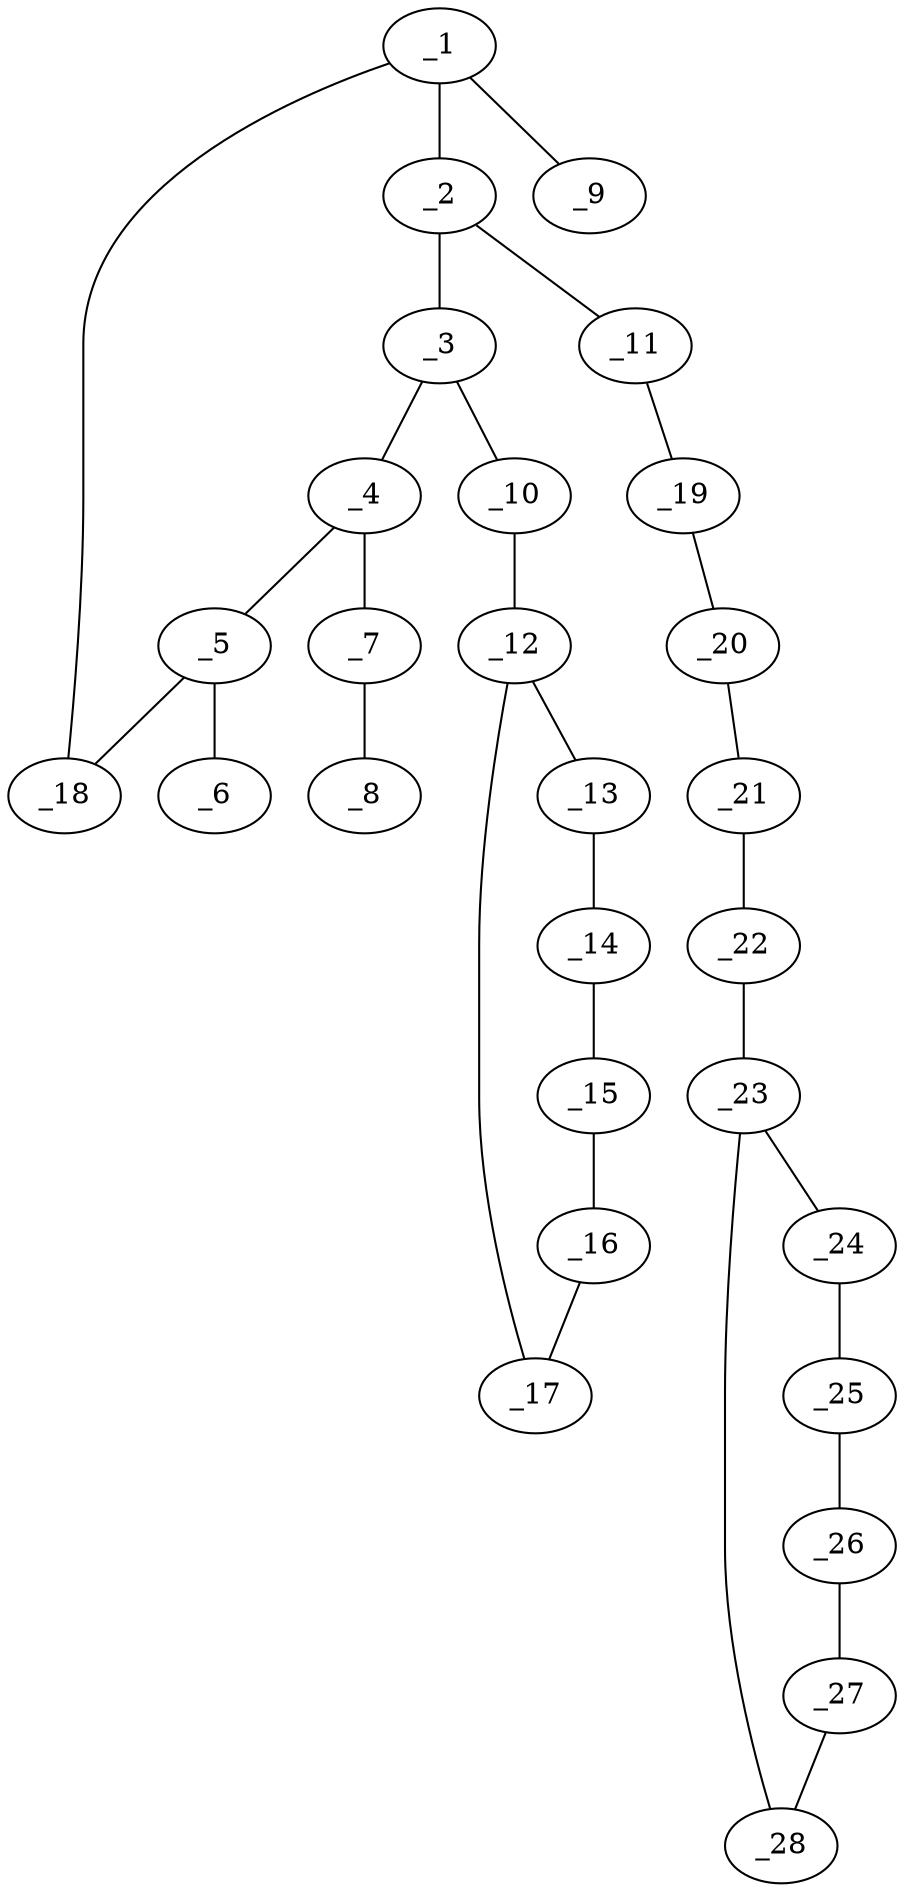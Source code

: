 graph molid699340 {
	_1	 [charge=0,
		chem=1,
		symbol="C  ",
		x="8.9282",
		y="-2"];
	_2	 [charge=0,
		chem=4,
		symbol="N  ",
		x="8.9282",
		y="-1"];
	_1 -- _2	 [valence=1];
	_9	 [charge=0,
		chem=2,
		symbol="O  ",
		x="8.0622",
		y="-2.5"];
	_1 -- _9	 [valence=2];
	_18	 [charge=0,
		chem=4,
		symbol="N  ",
		x="9.7942",
		y="-2.5"];
	_1 -- _18	 [valence=1];
	_3	 [charge=0,
		chem=1,
		symbol="C  ",
		x="9.7942",
		y="-0.5"];
	_2 -- _3	 [valence=1];
	_11	 [charge=0,
		chem=1,
		symbol="C  ",
		x="8.0622",
		y="-0.5"];
	_2 -- _11	 [valence=1];
	_4	 [charge=0,
		chem=1,
		symbol="C  ",
		x="10.6603",
		y="-1"];
	_3 -- _4	 [valence=2];
	_10	 [charge=0,
		chem=1,
		symbol="C  ",
		x="9.7942",
		y="0.5"];
	_3 -- _10	 [valence=1];
	_5	 [charge=0,
		chem=1,
		symbol="C  ",
		x="10.6603",
		y="-2"];
	_4 -- _5	 [valence=1];
	_7	 [charge=0,
		chem=1,
		symbol="C  ",
		x="11.5263",
		y="-0.5"];
	_4 -- _7	 [valence=1];
	_6	 [charge=0,
		chem=2,
		symbol="O  ",
		x="11.5263",
		y="-2.5"];
	_5 -- _6	 [valence=2];
	_5 -- _18	 [valence=1];
	_8	 [charge=0,
		chem=1,
		symbol="C  ",
		x="12.3923",
		y="-1"];
	_7 -- _8	 [valence=1];
	_12	 [charge=0,
		chem=1,
		symbol="C  ",
		x="10.6603",
		y=1];
	_10 -- _12	 [valence=1];
	_19	 [charge=0,
		chem=2,
		symbol="O  ",
		x="7.1962",
		y="-1"];
	_11 -- _19	 [valence=1];
	_13	 [charge=0,
		chem=1,
		symbol="C  ",
		x="11.5263",
		y="0.5"];
	_12 -- _13	 [valence=1];
	_17	 [charge=0,
		chem=1,
		symbol="C  ",
		x="10.6603",
		y=2];
	_12 -- _17	 [valence=2];
	_14	 [charge=0,
		chem=1,
		symbol="C  ",
		x="12.3923",
		y=1];
	_13 -- _14	 [valence=2];
	_15	 [charge=0,
		chem=1,
		symbol="C  ",
		x="12.3923",
		y=2];
	_14 -- _15	 [valence=1];
	_16	 [charge=0,
		chem=1,
		symbol="C  ",
		x="11.5263",
		y="2.5"];
	_15 -- _16	 [valence=2];
	_16 -- _17	 [valence=1];
	_20	 [charge=0,
		chem=1,
		symbol="C  ",
		x="6.3301",
		y="-0.5"];
	_19 -- _20	 [valence=1];
	_21	 [charge=0,
		chem=1,
		symbol="C  ",
		x="5.4641",
		y="-1"];
	_20 -- _21	 [valence=1];
	_22	 [charge=0,
		chem=5,
		symbol="S  ",
		x="4.5981",
		y="-0.5"];
	_21 -- _22	 [valence=1];
	_23	 [charge=0,
		chem=1,
		symbol="C  ",
		x="3.7321",
		y="-1"];
	_22 -- _23	 [valence=1];
	_24	 [charge=0,
		chem=1,
		symbol="C  ",
		x="3.7321",
		y="-2"];
	_23 -- _24	 [valence=1];
	_28	 [charge=0,
		chem=1,
		symbol="C  ",
		x="2.866",
		y="-0.5"];
	_23 -- _28	 [valence=2];
	_25	 [charge=0,
		chem=1,
		symbol="C  ",
		x="2.866",
		y="-2.5"];
	_24 -- _25	 [valence=2];
	_26	 [charge=0,
		chem=1,
		symbol="C  ",
		x=2,
		y="-2"];
	_25 -- _26	 [valence=1];
	_27	 [charge=0,
		chem=1,
		symbol="C  ",
		x=2,
		y="-1"];
	_26 -- _27	 [valence=2];
	_27 -- _28	 [valence=1];
}
